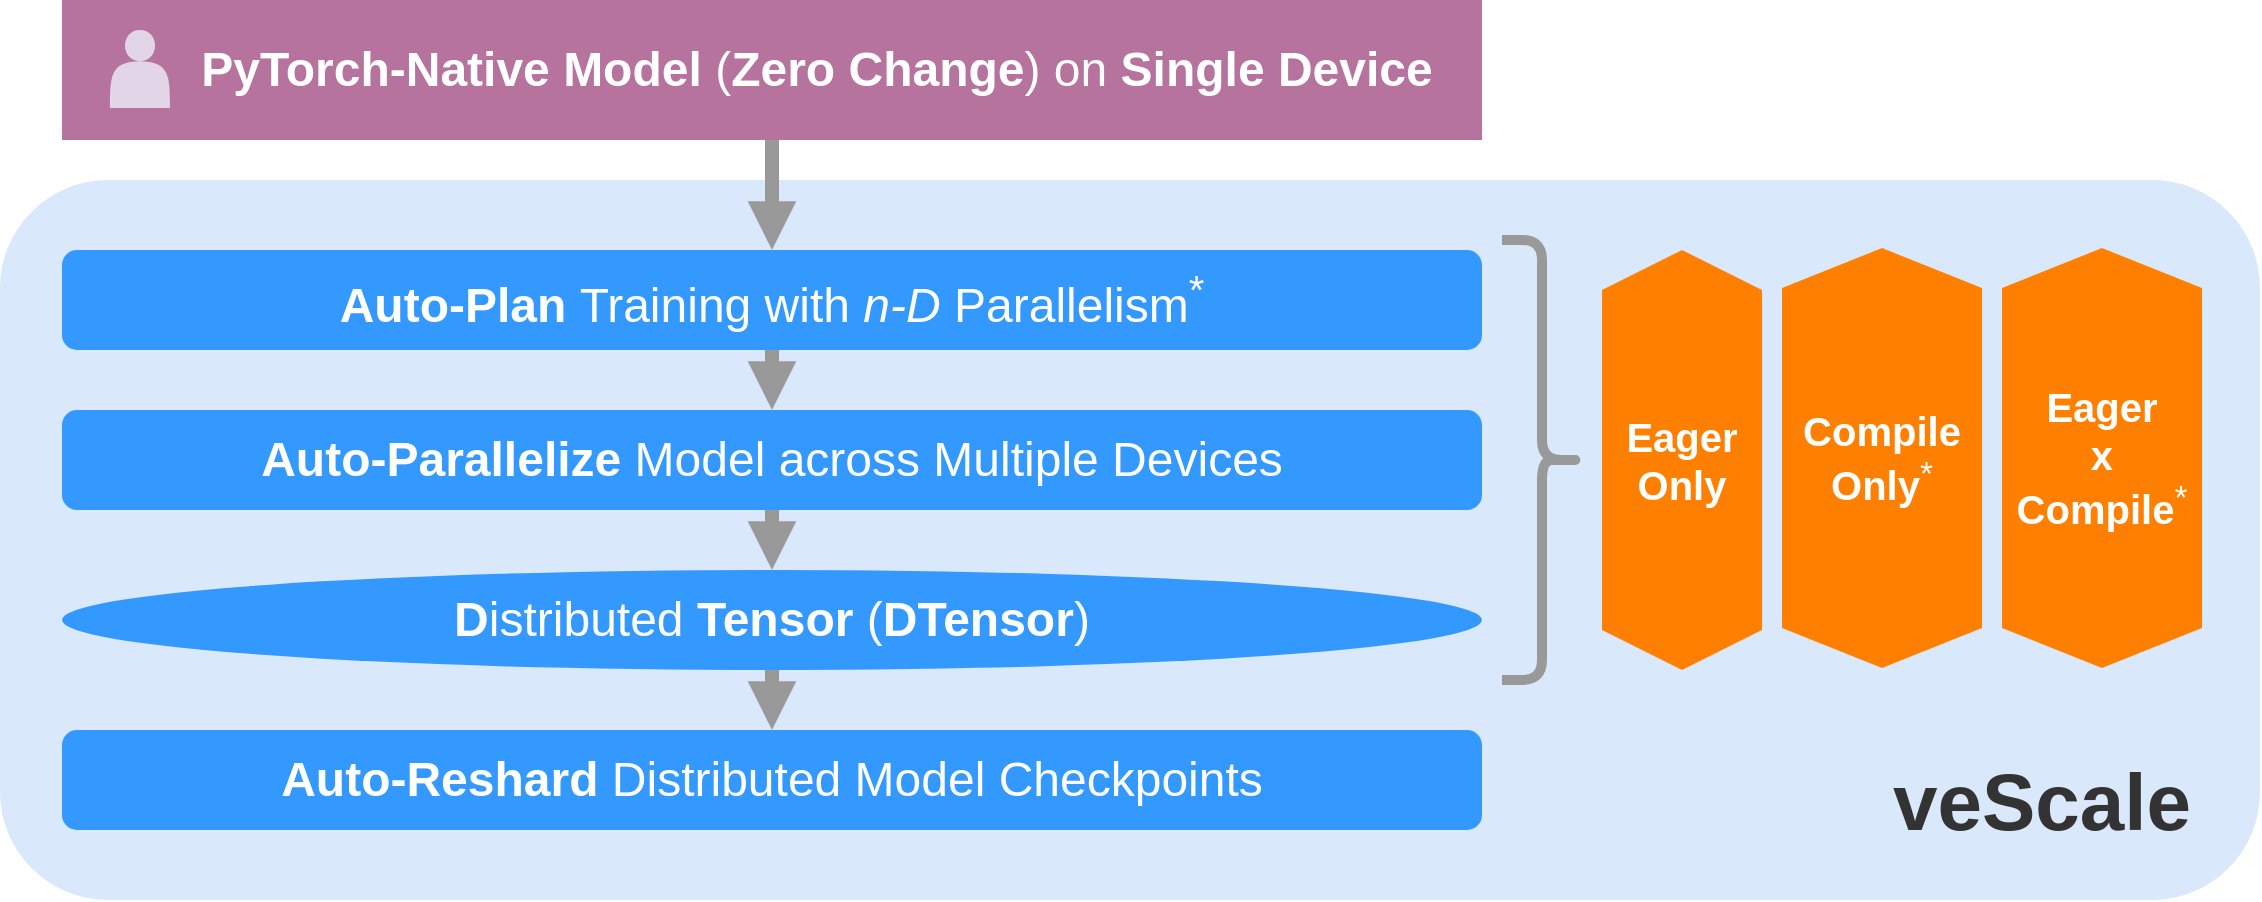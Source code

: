 <mxfile version="23.1.5" type="device">
  <diagram name="Page-1" id="EMT705Tx_JR4VmNtWtbU">
    <mxGraphModel dx="1366" dy="760" grid="1" gridSize="10" guides="1" tooltips="1" connect="1" arrows="1" fold="1" page="1" pageScale="1" pageWidth="1160" pageHeight="500" math="0" shadow="0">
      <root>
        <mxCell id="0" />
        <mxCell id="1" parent="0" />
        <mxCell id="GHTYQ7Oxa9TjjQKPl4bO-6" value="" style="rounded=1;whiteSpace=wrap;html=1;fillColor=#dae8fc;strokeWidth=4;strokeColor=none;" vertex="1" parent="1">
          <mxGeometry x="15" y="114" width="1130" height="360" as="geometry" />
        </mxCell>
        <mxCell id="uHRUemTuvMoK1wuL37Rp-8" value="" style="edgeStyle=orthogonalEdgeStyle;rounded=0;orthogonalLoop=1;jettySize=auto;html=1;fillColor=#f5f5f5;strokeColor=#999999;endArrow=block;endFill=1;strokeWidth=7;exitX=0.5;exitY=1;exitDx=0;exitDy=0;endSize=6;" parent="1" source="uHRUemTuvMoK1wuL37Rp-19" target="uHRUemTuvMoK1wuL37Rp-4" edge="1">
          <mxGeometry relative="1" as="geometry" />
        </mxCell>
        <mxCell id="uHRUemTuvMoK1wuL37Rp-9" value="" style="edgeStyle=orthogonalEdgeStyle;rounded=0;orthogonalLoop=1;jettySize=auto;html=1;entryX=0.5;entryY=0;entryDx=0;entryDy=0;fillColor=#f5f5f5;strokeColor=#999999;endArrow=block;endFill=1;strokeWidth=7;endSize=6;" parent="1" source="uHRUemTuvMoK1wuL37Rp-4" target="uHRUemTuvMoK1wuL37Rp-5" edge="1">
          <mxGeometry relative="1" as="geometry" />
        </mxCell>
        <mxCell id="uHRUemTuvMoK1wuL37Rp-4" value="&lt;b&gt;Auto-Plan&lt;/b&gt;&amp;nbsp;Training with&amp;nbsp;&lt;i&gt;n-D&lt;/i&gt; Parallelism&lt;sup style=&quot;&quot;&gt;*&lt;/sup&gt;" style="rounded=1;whiteSpace=wrap;html=1;fontSize=24;fillColor=#3399FF;strokeColor=none;verticalAlign=middle;fontColor=#FFFFFF;" parent="1" vertex="1">
          <mxGeometry x="46" y="149" width="710" height="50" as="geometry" />
        </mxCell>
        <mxCell id="uHRUemTuvMoK1wuL37Rp-10" value="" style="edgeStyle=orthogonalEdgeStyle;rounded=0;orthogonalLoop=1;jettySize=auto;html=1;fillColor=#f5f5f5;strokeColor=#999999;endArrow=block;endFill=1;strokeWidth=7;endSize=6;" parent="1" source="uHRUemTuvMoK1wuL37Rp-5" target="uHRUemTuvMoK1wuL37Rp-7" edge="1">
          <mxGeometry relative="1" as="geometry" />
        </mxCell>
        <mxCell id="uHRUemTuvMoK1wuL37Rp-5" value="&lt;b&gt;Auto-Parallelize&lt;/b&gt; Model across Multiple Devices" style="rounded=1;whiteSpace=wrap;html=1;fontSize=24;fillColor=#3399FF;strokeColor=none;verticalAlign=middle;fontColor=#FFFFFF;" parent="1" vertex="1">
          <mxGeometry x="46" y="229" width="710" height="50" as="geometry" />
        </mxCell>
        <mxCell id="uHRUemTuvMoK1wuL37Rp-6" value="&lt;b&gt;Auto-Reshard&lt;/b&gt;&amp;nbsp;Distributed Model Checkpoints" style="rounded=1;whiteSpace=wrap;html=1;fontSize=24;fillColor=#3399FF;strokeColor=none;verticalAlign=middle;fontColor=#FFFFFF;" parent="1" vertex="1">
          <mxGeometry x="46" y="389" width="710" height="50" as="geometry" />
        </mxCell>
        <mxCell id="uHRUemTuvMoK1wuL37Rp-11" value="" style="edgeStyle=orthogonalEdgeStyle;rounded=0;orthogonalLoop=1;jettySize=auto;html=1;fillColor=#f5f5f5;strokeColor=#999999;endArrow=block;endFill=1;strokeWidth=7;endSize=6;" parent="1" source="uHRUemTuvMoK1wuL37Rp-7" target="uHRUemTuvMoK1wuL37Rp-6" edge="1">
          <mxGeometry relative="1" as="geometry" />
        </mxCell>
        <mxCell id="uHRUemTuvMoK1wuL37Rp-7" value="D&lt;span style=&quot;font-weight: normal;&quot;&gt;istributed &lt;/span&gt;Tensor &lt;span style=&quot;font-weight: normal;&quot;&gt;(&lt;/span&gt;DTensor&lt;span style=&quot;font-weight: normal;&quot;&gt;)&lt;/span&gt;" style="ellipse;whiteSpace=wrap;html=1;fontStyle=1;fontSize=24;fillColor=#3399FF;strokeColor=none;verticalAlign=middle;fontColor=#FFFFFF;" parent="1" vertex="1">
          <mxGeometry x="46" y="309" width="710" height="50" as="geometry" />
        </mxCell>
        <mxCell id="uHRUemTuvMoK1wuL37Rp-12" value="" style="shape=curlyBracket;whiteSpace=wrap;html=1;rounded=1;flipH=1;labelPosition=right;verticalLabelPosition=middle;align=left;verticalAlign=middle;fillColor=#CCCCCC;fontColor=#333333;strokeColor=#999999;strokeWidth=5;" parent="1" vertex="1">
          <mxGeometry x="766" y="144" width="40" height="220" as="geometry" />
        </mxCell>
        <mxCell id="uHRUemTuvMoK1wuL37Rp-16" value="&lt;b style=&quot;font-size: 20px;&quot;&gt;Eager &lt;br style=&quot;font-size: 20px;&quot;&gt;Only&lt;/b&gt;" style="shape=hexagon;perimeter=hexagonPerimeter2;whiteSpace=wrap;html=1;fixedSize=1;direction=south;fontSize=20;fillColor=#FF8000;strokeColor=none;fontColor=#FFFFFF;" parent="1" vertex="1">
          <mxGeometry x="816" y="149" width="80" height="210" as="geometry" />
        </mxCell>
        <mxCell id="uHRUemTuvMoK1wuL37Rp-17" value="&lt;span style=&quot;font-size: 20px;&quot;&gt;&lt;b&gt;Eager &lt;/b&gt;&lt;br style=&quot;font-size: 20px;&quot;&gt;&lt;b&gt;x&lt;/b&gt;&lt;br style=&quot;font-size: 20px;&quot;&gt;&lt;b&gt;Compile&lt;/b&gt;&lt;sup style=&quot;&quot;&gt;*&lt;/sup&gt;&lt;br style=&quot;font-size: 20px;&quot;&gt;&lt;/span&gt;" style="shape=hexagon;perimeter=hexagonPerimeter2;whiteSpace=wrap;html=1;fixedSize=1;direction=south;fontSize=20;fillColor=#FF8000;strokeColor=none;fontColor=#FFFFFF;" parent="1" vertex="1">
          <mxGeometry x="1016" y="148" width="100" height="210" as="geometry" />
        </mxCell>
        <mxCell id="GHTYQ7Oxa9TjjQKPl4bO-1" value="" style="group" vertex="1" connectable="0" parent="1">
          <mxGeometry x="46" y="24" width="710" height="70" as="geometry" />
        </mxCell>
        <mxCell id="uHRUemTuvMoK1wuL37Rp-19" value="" style="rounded=0;whiteSpace=wrap;html=1;fillColor=#B5739D;strokeColor=none;labelBackgroundColor=#E6D0DE;" parent="GHTYQ7Oxa9TjjQKPl4bO-1" vertex="1">
          <mxGeometry width="710" height="70" as="geometry" />
        </mxCell>
        <mxCell id="uHRUemTuvMoK1wuL37Rp-2" value="&lt;font color=&quot;#ffffff&quot;&gt;&lt;b style=&quot;font-size: 24px;&quot;&gt;PyTorch-Native Model &lt;/b&gt;&lt;span style=&quot;font-size: 24px;&quot;&gt;(&lt;/span&gt;&lt;b style=&quot;font-size: 24px;&quot;&gt;Zero Change&lt;/b&gt;&lt;span style=&quot;font-size: 24px;&quot;&gt;)&lt;/span&gt;&lt;b style=&quot;font-size: 24px;&quot;&gt;&amp;nbsp;&lt;/b&gt;&lt;span style=&quot;font-size: 24px;&quot;&gt;on&lt;/span&gt;&lt;b style=&quot;font-size: 24px;&quot;&gt;&amp;nbsp;Single Device&lt;/b&gt;&lt;/font&gt;" style="text;html=1;align=center;verticalAlign=middle;resizable=0;points=[];autosize=1;strokeColor=none;fillColor=none;fontSize=24;" parent="GHTYQ7Oxa9TjjQKPl4bO-1" vertex="1">
          <mxGeometry x="57" y="15" width="640" height="40" as="geometry" />
        </mxCell>
        <mxCell id="uHRUemTuvMoK1wuL37Rp-1" value="" style="shape=actor;whiteSpace=wrap;html=1;fillColor=#E1D5E7;strokeColor=none;gradientColor=none;" parent="GHTYQ7Oxa9TjjQKPl4bO-1" vertex="1">
          <mxGeometry x="24" y="15" width="30" height="39" as="geometry" />
        </mxCell>
        <mxCell id="GHTYQ7Oxa9TjjQKPl4bO-3" value="&lt;span style=&quot;font-size: 20px;&quot;&gt;&lt;b&gt;Compile&lt;/b&gt;&lt;br&gt;&lt;b&gt;Only&lt;/b&gt;&lt;sup style=&quot;&quot;&gt;*&lt;/sup&gt;&lt;br style=&quot;font-size: 20px;&quot;&gt;&lt;/span&gt;" style="shape=hexagon;perimeter=hexagonPerimeter2;whiteSpace=wrap;html=1;fixedSize=1;direction=south;fontSize=20;fillColor=#FF8000;strokeColor=none;fontColor=#FFFFFF;" vertex="1" parent="1">
          <mxGeometry x="906" y="148" width="100" height="210" as="geometry" />
        </mxCell>
        <mxCell id="GHTYQ7Oxa9TjjQKPl4bO-5" value="&lt;b style=&quot;font-size: 40px;&quot;&gt;veScale&lt;/b&gt;" style="text;html=1;align=center;verticalAlign=middle;whiteSpace=wrap;rounded=0;fontSize=40;fontColor=#333333;" vertex="1" parent="1">
          <mxGeometry x="1006" y="409" width="60" height="30" as="geometry" />
        </mxCell>
      </root>
    </mxGraphModel>
  </diagram>
</mxfile>
